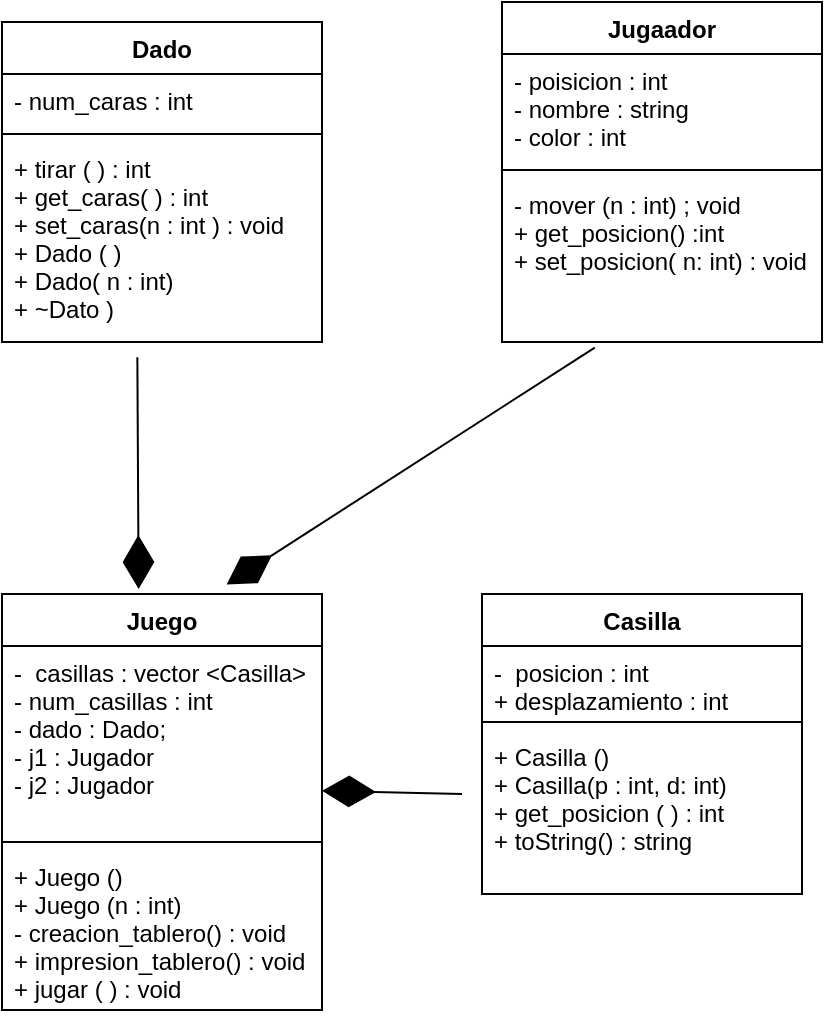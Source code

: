 <mxfile>
    <diagram id="-iTTWKFWzG11xJwV4NCn" name="Page-1">
        <mxGraphModel dx="724" dy="563" grid="1" gridSize="10" guides="1" tooltips="1" connect="1" arrows="1" fold="1" page="1" pageScale="1" pageWidth="850" pageHeight="1100" math="0" shadow="0">
            <root>
                <mxCell id="0"/>
                <mxCell id="1" parent="0"/>
                <mxCell id="2" value="Dado" style="swimlane;fontStyle=1;align=center;verticalAlign=top;childLayout=stackLayout;horizontal=1;startSize=26;horizontalStack=0;resizeParent=1;resizeParentMax=0;resizeLast=0;collapsible=1;marginBottom=0;" parent="1" vertex="1">
                    <mxGeometry x="340" y="54" width="160" height="160" as="geometry"/>
                </mxCell>
                <mxCell id="3" value="- num_caras : int" style="text;strokeColor=none;fillColor=none;align=left;verticalAlign=top;spacingLeft=4;spacingRight=4;overflow=hidden;rotatable=0;points=[[0,0.5],[1,0.5]];portConstraint=eastwest;" parent="2" vertex="1">
                    <mxGeometry y="26" width="160" height="26" as="geometry"/>
                </mxCell>
                <mxCell id="4" value="" style="line;strokeWidth=1;fillColor=none;align=left;verticalAlign=middle;spacingTop=-1;spacingLeft=3;spacingRight=3;rotatable=0;labelPosition=right;points=[];portConstraint=eastwest;strokeColor=inherit;" parent="2" vertex="1">
                    <mxGeometry y="52" width="160" height="8" as="geometry"/>
                </mxCell>
                <mxCell id="5" value="+ tirar ( ) : int&#10;+ get_caras( ) : int&#10;+ set_caras(n : int ) : void&#10;+ Dado ( )&#10;+ Dado( n : int)&#10;+ ~Dato )" style="text;strokeColor=none;fillColor=none;align=left;verticalAlign=top;spacingLeft=4;spacingRight=4;overflow=hidden;rotatable=0;points=[[0,0.5],[1,0.5]];portConstraint=eastwest;" parent="2" vertex="1">
                    <mxGeometry y="60" width="160" height="100" as="geometry"/>
                </mxCell>
                <mxCell id="6" value="Jugaador" style="swimlane;fontStyle=1;align=center;verticalAlign=top;childLayout=stackLayout;horizontal=1;startSize=26;horizontalStack=0;resizeParent=1;resizeParentMax=0;resizeLast=0;collapsible=1;marginBottom=0;" parent="1" vertex="1">
                    <mxGeometry x="590" y="44" width="160" height="170" as="geometry"/>
                </mxCell>
                <mxCell id="7" value="- poisicion : int&#10;- nombre : string&#10;- color : int" style="text;strokeColor=none;fillColor=none;align=left;verticalAlign=top;spacingLeft=4;spacingRight=4;overflow=hidden;rotatable=0;points=[[0,0.5],[1,0.5]];portConstraint=eastwest;" parent="6" vertex="1">
                    <mxGeometry y="26" width="160" height="54" as="geometry"/>
                </mxCell>
                <mxCell id="8" value="" style="line;strokeWidth=1;fillColor=none;align=left;verticalAlign=middle;spacingTop=-1;spacingLeft=3;spacingRight=3;rotatable=0;labelPosition=right;points=[];portConstraint=eastwest;strokeColor=inherit;" parent="6" vertex="1">
                    <mxGeometry y="80" width="160" height="8" as="geometry"/>
                </mxCell>
                <mxCell id="9" value="- mover (n : int) ; void&#10;+ get_posicion() :int&#10;+ set_posicion( n: int) : void" style="text;strokeColor=none;fillColor=none;align=left;verticalAlign=top;spacingLeft=4;spacingRight=4;overflow=hidden;rotatable=0;points=[[0,0.5],[1,0.5]];portConstraint=eastwest;" parent="6" vertex="1">
                    <mxGeometry y="88" width="160" height="82" as="geometry"/>
                </mxCell>
                <mxCell id="10" value="Casilla" style="swimlane;fontStyle=1;align=center;verticalAlign=top;childLayout=stackLayout;horizontal=1;startSize=26;horizontalStack=0;resizeParent=1;resizeParentMax=0;resizeLast=0;collapsible=1;marginBottom=0;" vertex="1" parent="1">
                    <mxGeometry x="580" y="340" width="160" height="150" as="geometry"/>
                </mxCell>
                <mxCell id="20" value="" style="endArrow=diamondThin;endFill=1;endSize=24;html=1;entryX=0.702;entryY=-0.023;entryDx=0;entryDy=0;entryPerimeter=0;" edge="1" parent="10">
                    <mxGeometry width="160" relative="1" as="geometry">
                        <mxPoint x="-10" y="100" as="sourcePoint"/>
                        <mxPoint x="-80.0" y="98.426" as="targetPoint"/>
                    </mxGeometry>
                </mxCell>
                <mxCell id="11" value="-  posicion : int&#10;+ desplazamiento : int" style="text;strokeColor=none;fillColor=none;align=left;verticalAlign=top;spacingLeft=4;spacingRight=4;overflow=hidden;rotatable=0;points=[[0,0.5],[1,0.5]];portConstraint=eastwest;" vertex="1" parent="10">
                    <mxGeometry y="26" width="160" height="34" as="geometry"/>
                </mxCell>
                <mxCell id="12" value="" style="line;strokeWidth=1;fillColor=none;align=left;verticalAlign=middle;spacingTop=-1;spacingLeft=3;spacingRight=3;rotatable=0;labelPosition=right;points=[];portConstraint=eastwest;strokeColor=inherit;" vertex="1" parent="10">
                    <mxGeometry y="60" width="160" height="8" as="geometry"/>
                </mxCell>
                <mxCell id="13" value="+ Casilla ()&#10;+ Casilla(p : int, d: int)&#10;+ get_posicion ( ) : int&#10;+ toString() : string" style="text;strokeColor=none;fillColor=none;align=left;verticalAlign=top;spacingLeft=4;spacingRight=4;overflow=hidden;rotatable=0;points=[[0,0.5],[1,0.5]];portConstraint=eastwest;" vertex="1" parent="10">
                    <mxGeometry y="68" width="160" height="82" as="geometry"/>
                </mxCell>
                <mxCell id="14" value="Juego" style="swimlane;fontStyle=1;align=center;verticalAlign=top;childLayout=stackLayout;horizontal=1;startSize=26;horizontalStack=0;resizeParent=1;resizeParentMax=0;resizeLast=0;collapsible=1;marginBottom=0;" vertex="1" parent="1">
                    <mxGeometry x="340" y="340" width="160" height="208" as="geometry"/>
                </mxCell>
                <mxCell id="15" value="-  casillas : vector &lt;Casilla&gt;&#10;- num_casillas : int&#10;- dado : Dado;&#10;- j1 : Jugador&#10;- j2 : Jugador" style="text;strokeColor=none;fillColor=none;align=left;verticalAlign=top;spacingLeft=4;spacingRight=4;overflow=hidden;rotatable=0;points=[[0,0.5],[1,0.5]];portConstraint=eastwest;" vertex="1" parent="14">
                    <mxGeometry y="26" width="160" height="94" as="geometry"/>
                </mxCell>
                <mxCell id="16" value="" style="line;strokeWidth=1;fillColor=none;align=left;verticalAlign=middle;spacingTop=-1;spacingLeft=3;spacingRight=3;rotatable=0;labelPosition=right;points=[];portConstraint=eastwest;strokeColor=inherit;" vertex="1" parent="14">
                    <mxGeometry y="120" width="160" height="8" as="geometry"/>
                </mxCell>
                <mxCell id="17" value="+ Juego () &#10;+ Juego (n : int)&#10;- creacion_tablero() : void&#10;+ impresion_tablero() : void&#10;+ jugar ( ) : void" style="text;strokeColor=none;fillColor=none;align=left;verticalAlign=top;spacingLeft=4;spacingRight=4;overflow=hidden;rotatable=0;points=[[0,0.5],[1,0.5]];portConstraint=eastwest;" vertex="1" parent="14">
                    <mxGeometry y="128" width="160" height="80" as="geometry"/>
                </mxCell>
                <mxCell id="18" value="" style="endArrow=diamondThin;endFill=1;endSize=24;html=1;entryX=0.427;entryY=-0.012;entryDx=0;entryDy=0;entryPerimeter=0;exitX=0.423;exitY=1.076;exitDx=0;exitDy=0;exitPerimeter=0;" edge="1" parent="1" source="5" target="14">
                    <mxGeometry width="160" relative="1" as="geometry">
                        <mxPoint x="560" y="290" as="sourcePoint"/>
                        <mxPoint x="720" y="290" as="targetPoint"/>
                    </mxGeometry>
                </mxCell>
                <mxCell id="19" value="" style="endArrow=diamondThin;endFill=1;endSize=24;html=1;entryX=0.702;entryY=-0.023;entryDx=0;entryDy=0;entryPerimeter=0;exitX=0.29;exitY=1.034;exitDx=0;exitDy=0;exitPerimeter=0;" edge="1" parent="1" source="9" target="14">
                    <mxGeometry width="160" relative="1" as="geometry">
                        <mxPoint x="490.0" y="224.1" as="sourcePoint"/>
                        <mxPoint x="490.64" y="340.004" as="targetPoint"/>
                    </mxGeometry>
                </mxCell>
            </root>
        </mxGraphModel>
    </diagram>
</mxfile>